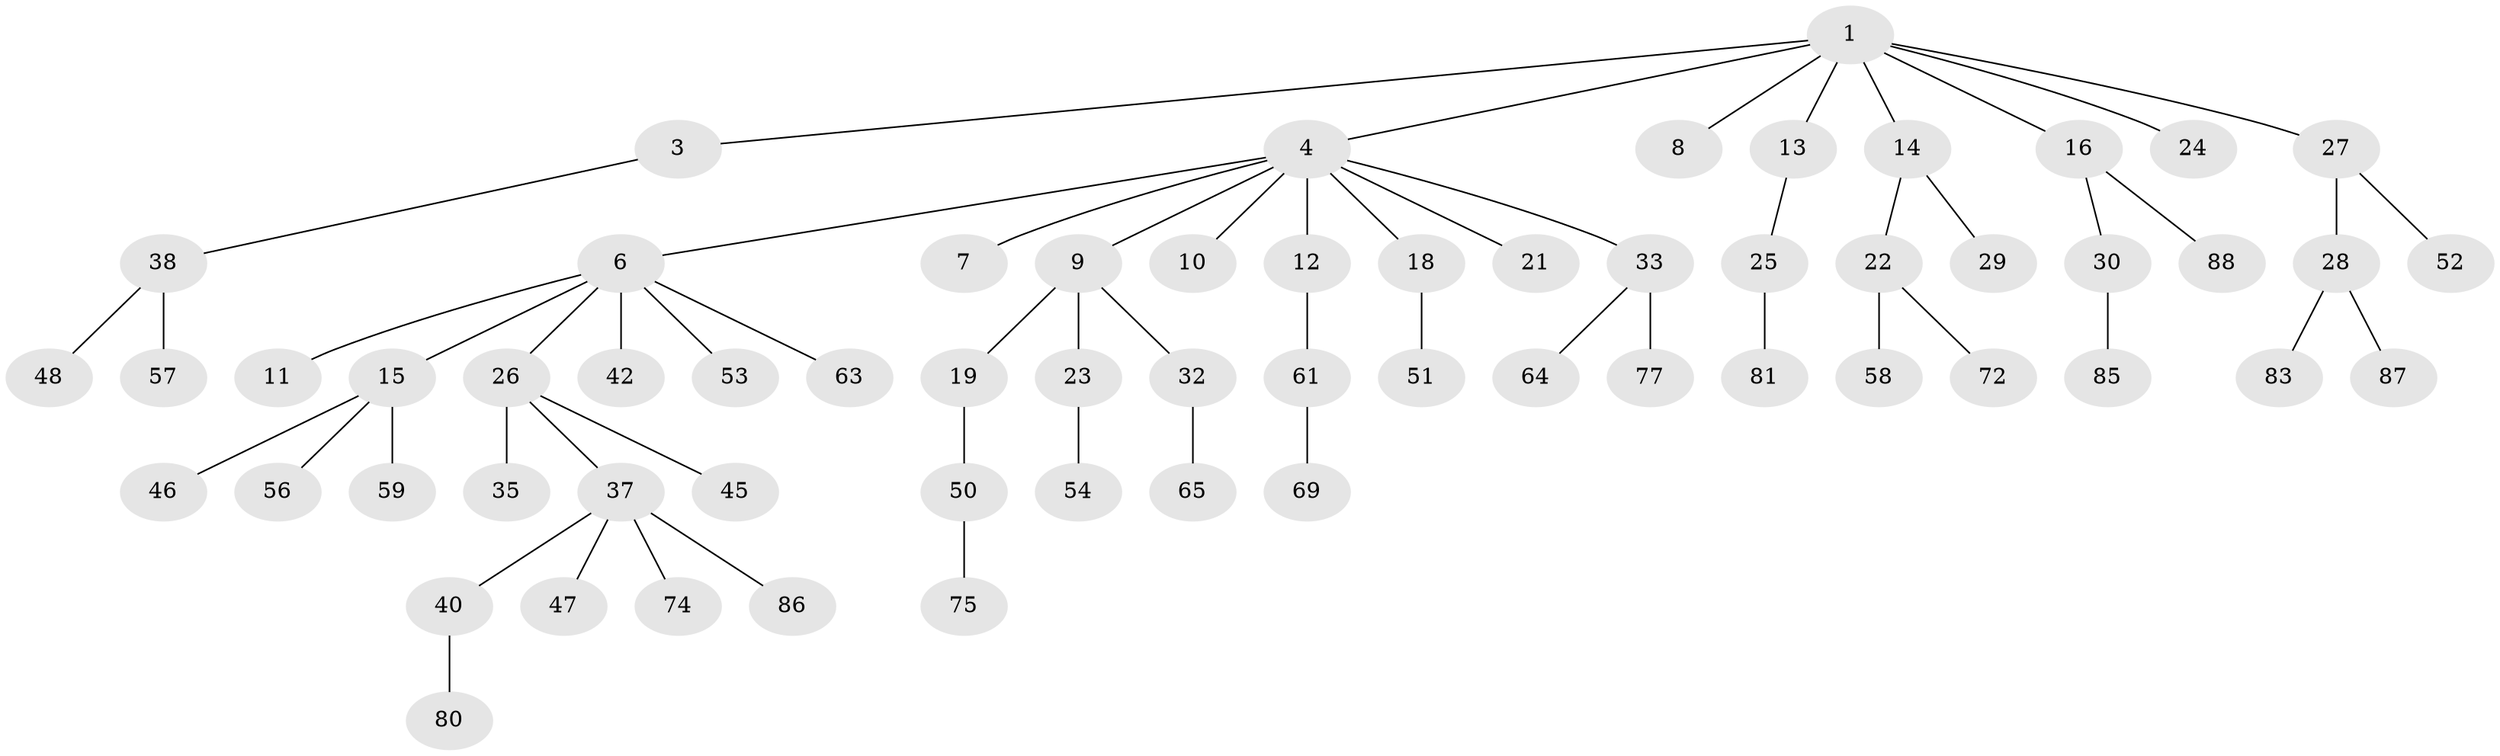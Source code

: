 // Generated by graph-tools (version 1.1) at 2025/24/03/03/25 07:24:08]
// undirected, 62 vertices, 61 edges
graph export_dot {
graph [start="1"]
  node [color=gray90,style=filled];
  1 [super="+2"];
  3;
  4 [super="+5"];
  6 [super="+17"];
  7;
  8;
  9 [super="+31"];
  10;
  11;
  12 [super="+49"];
  13;
  14 [super="+34"];
  15 [super="+44"];
  16 [super="+68"];
  18 [super="+43"];
  19 [super="+20"];
  21 [super="+79"];
  22 [super="+36"];
  23 [super="+82"];
  24;
  25 [super="+67"];
  26 [super="+66"];
  27;
  28 [super="+71"];
  29;
  30 [super="+90"];
  32 [super="+41"];
  33 [super="+55"];
  35;
  37 [super="+39"];
  38 [super="+78"];
  40 [super="+76"];
  42;
  45;
  46;
  47;
  48;
  50 [super="+62"];
  51;
  52;
  53;
  54;
  56 [super="+89"];
  57 [super="+60"];
  58;
  59;
  61;
  63 [super="+84"];
  64 [super="+73"];
  65;
  69 [super="+70"];
  72;
  74;
  75;
  77;
  80;
  81;
  83;
  85;
  86;
  87;
  88;
  1 -- 14;
  1 -- 24;
  1 -- 27;
  1 -- 16;
  1 -- 3;
  1 -- 4;
  1 -- 8;
  1 -- 13;
  3 -- 38;
  4 -- 6;
  4 -- 10;
  4 -- 18;
  4 -- 21;
  4 -- 33;
  4 -- 9;
  4 -- 12;
  4 -- 7;
  6 -- 11;
  6 -- 15;
  6 -- 42;
  6 -- 63;
  6 -- 26;
  6 -- 53;
  9 -- 19;
  9 -- 23;
  9 -- 32;
  12 -- 61;
  13 -- 25;
  14 -- 22;
  14 -- 29;
  15 -- 46;
  15 -- 59;
  15 -- 56;
  16 -- 30;
  16 -- 88;
  18 -- 51;
  19 -- 50;
  22 -- 72;
  22 -- 58;
  23 -- 54;
  25 -- 81;
  26 -- 35;
  26 -- 37;
  26 -- 45;
  27 -- 28;
  27 -- 52;
  28 -- 87;
  28 -- 83;
  30 -- 85;
  32 -- 65;
  33 -- 77;
  33 -- 64;
  37 -- 86;
  37 -- 40;
  37 -- 74;
  37 -- 47;
  38 -- 48;
  38 -- 57;
  40 -- 80;
  50 -- 75;
  61 -- 69;
}
